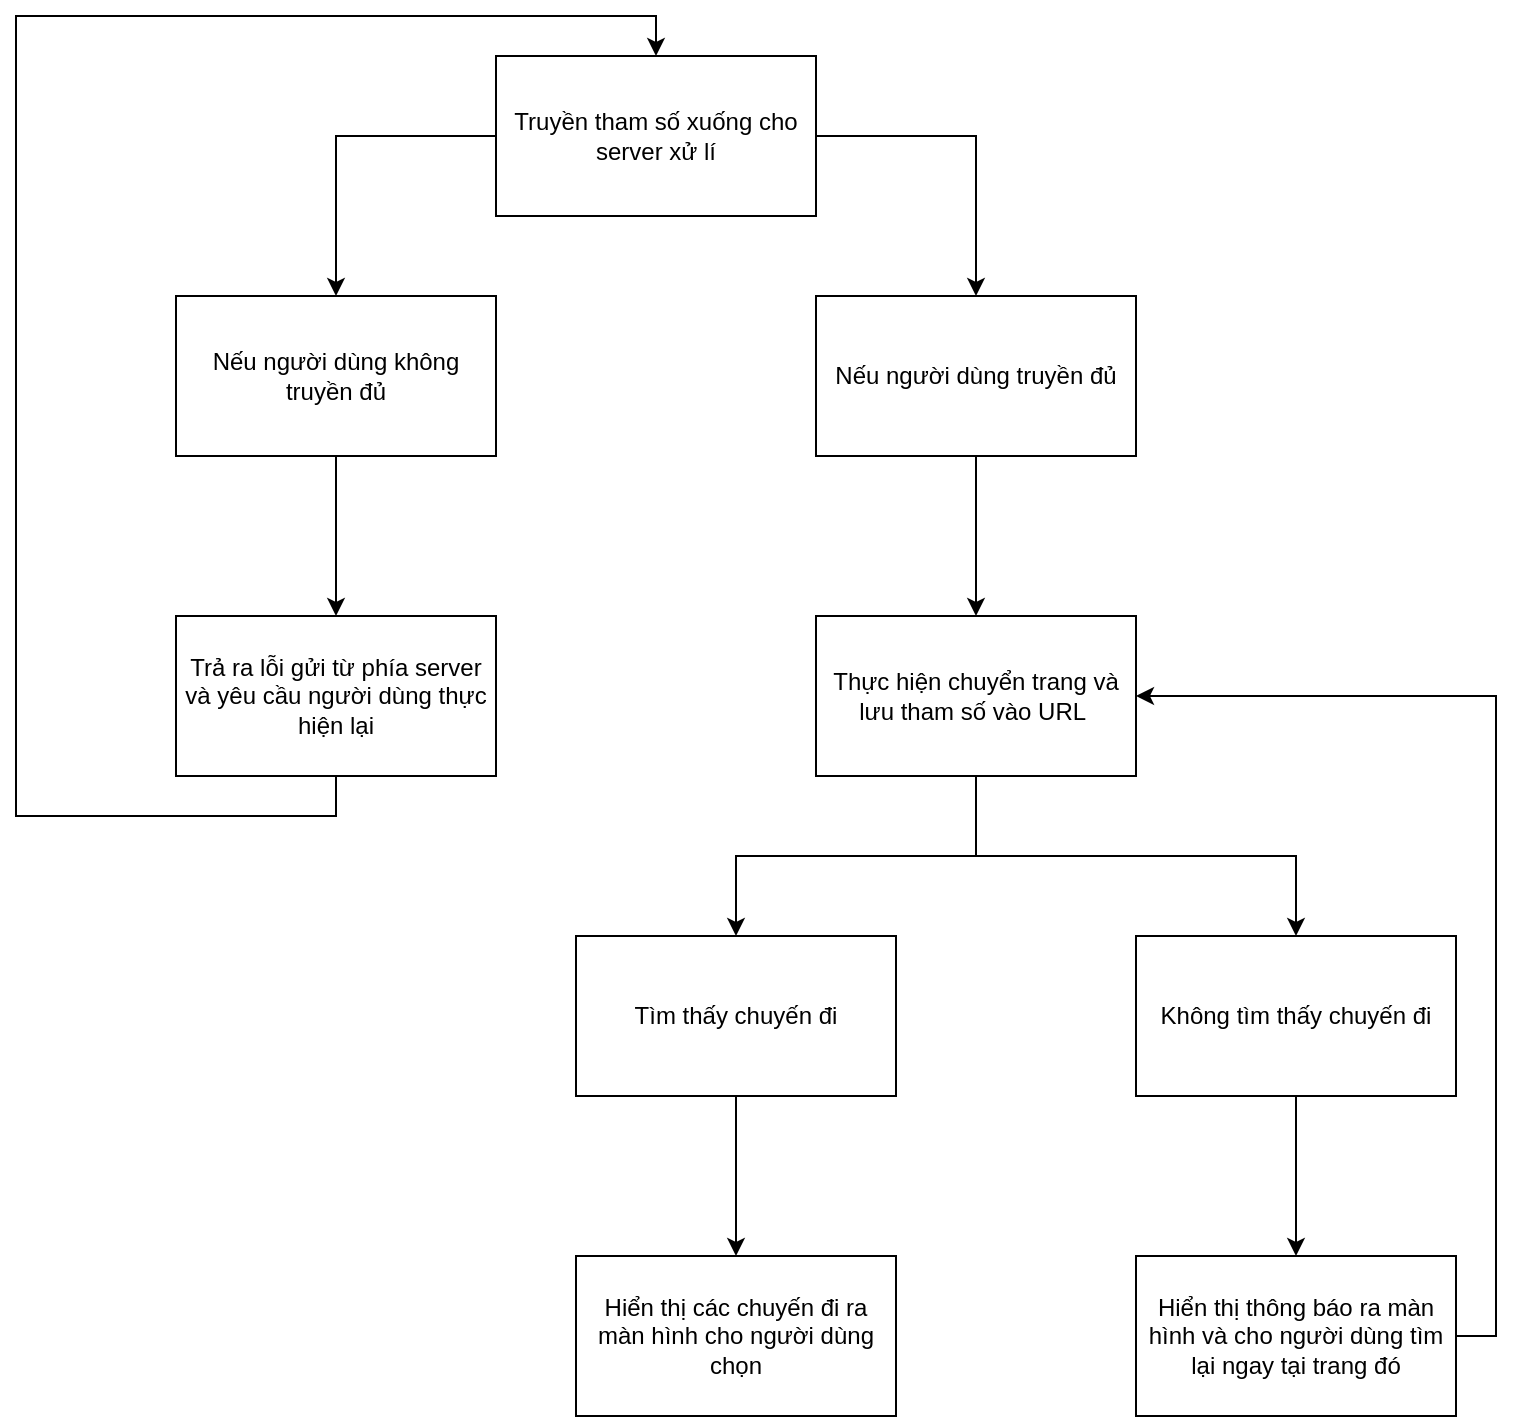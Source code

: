 <mxfile version="21.0.8" type="github">
  <diagram name="Trang-1" id="AAPdcEaoj6SRhzR8smp5">
    <mxGraphModel dx="869" dy="463" grid="1" gridSize="10" guides="1" tooltips="1" connect="1" arrows="1" fold="1" page="1" pageScale="1" pageWidth="827" pageHeight="1169" math="0" shadow="0">
      <root>
        <mxCell id="0" />
        <mxCell id="1" parent="0" />
        <mxCell id="vl57PX88IuWZj8lAuV3g-5" style="edgeStyle=orthogonalEdgeStyle;rounded=0;orthogonalLoop=1;jettySize=auto;html=1;exitX=0;exitY=0.5;exitDx=0;exitDy=0;entryX=0.5;entryY=0;entryDx=0;entryDy=0;" edge="1" parent="1" source="vl57PX88IuWZj8lAuV3g-1" target="vl57PX88IuWZj8lAuV3g-4">
          <mxGeometry relative="1" as="geometry" />
        </mxCell>
        <mxCell id="vl57PX88IuWZj8lAuV3g-6" style="edgeStyle=orthogonalEdgeStyle;rounded=0;orthogonalLoop=1;jettySize=auto;html=1;exitX=1;exitY=0.5;exitDx=0;exitDy=0;entryX=0.5;entryY=0;entryDx=0;entryDy=0;" edge="1" parent="1" source="vl57PX88IuWZj8lAuV3g-1" target="vl57PX88IuWZj8lAuV3g-3">
          <mxGeometry relative="1" as="geometry" />
        </mxCell>
        <mxCell id="vl57PX88IuWZj8lAuV3g-1" value="Truyền tham số xuống cho server xử lí" style="rounded=0;whiteSpace=wrap;html=1;" vertex="1" parent="1">
          <mxGeometry x="320" y="120" width="160" height="80" as="geometry" />
        </mxCell>
        <mxCell id="vl57PX88IuWZj8lAuV3g-10" style="edgeStyle=orthogonalEdgeStyle;rounded=0;orthogonalLoop=1;jettySize=auto;html=1;exitX=0.5;exitY=1;exitDx=0;exitDy=0;entryX=0.5;entryY=0;entryDx=0;entryDy=0;" edge="1" parent="1" source="vl57PX88IuWZj8lAuV3g-3" target="vl57PX88IuWZj8lAuV3g-9">
          <mxGeometry relative="1" as="geometry" />
        </mxCell>
        <mxCell id="vl57PX88IuWZj8lAuV3g-3" value="Nếu người dùng truyền đủ" style="rounded=0;whiteSpace=wrap;html=1;" vertex="1" parent="1">
          <mxGeometry x="480" y="240" width="160" height="80" as="geometry" />
        </mxCell>
        <mxCell id="vl57PX88IuWZj8lAuV3g-8" style="edgeStyle=orthogonalEdgeStyle;rounded=0;orthogonalLoop=1;jettySize=auto;html=1;exitX=0.5;exitY=1;exitDx=0;exitDy=0;entryX=0.5;entryY=0;entryDx=0;entryDy=0;" edge="1" parent="1" source="vl57PX88IuWZj8lAuV3g-4" target="vl57PX88IuWZj8lAuV3g-7">
          <mxGeometry relative="1" as="geometry" />
        </mxCell>
        <mxCell id="vl57PX88IuWZj8lAuV3g-4" value="Nếu người dùng không truyền đủ" style="rounded=0;whiteSpace=wrap;html=1;" vertex="1" parent="1">
          <mxGeometry x="160" y="240" width="160" height="80" as="geometry" />
        </mxCell>
        <mxCell id="vl57PX88IuWZj8lAuV3g-16" style="edgeStyle=orthogonalEdgeStyle;rounded=0;orthogonalLoop=1;jettySize=auto;html=1;exitX=0.5;exitY=1;exitDx=0;exitDy=0;entryX=0.5;entryY=0;entryDx=0;entryDy=0;" edge="1" parent="1" source="vl57PX88IuWZj8lAuV3g-7" target="vl57PX88IuWZj8lAuV3g-1">
          <mxGeometry relative="1" as="geometry">
            <Array as="points">
              <mxPoint x="240" y="500" />
              <mxPoint x="80" y="500" />
              <mxPoint x="80" y="100" />
              <mxPoint x="400" y="100" />
            </Array>
          </mxGeometry>
        </mxCell>
        <mxCell id="vl57PX88IuWZj8lAuV3g-7" value="Trả ra lỗi gửi từ phía server và yêu cầu người dùng thực hiện lại" style="rounded=0;whiteSpace=wrap;html=1;" vertex="1" parent="1">
          <mxGeometry x="160" y="400" width="160" height="80" as="geometry" />
        </mxCell>
        <mxCell id="vl57PX88IuWZj8lAuV3g-14" style="edgeStyle=orthogonalEdgeStyle;rounded=0;orthogonalLoop=1;jettySize=auto;html=1;exitX=0.5;exitY=1;exitDx=0;exitDy=0;entryX=0.5;entryY=0;entryDx=0;entryDy=0;" edge="1" parent="1" source="vl57PX88IuWZj8lAuV3g-9" target="vl57PX88IuWZj8lAuV3g-11">
          <mxGeometry relative="1" as="geometry" />
        </mxCell>
        <mxCell id="vl57PX88IuWZj8lAuV3g-15" style="edgeStyle=orthogonalEdgeStyle;rounded=0;orthogonalLoop=1;jettySize=auto;html=1;exitX=0.5;exitY=1;exitDx=0;exitDy=0;entryX=0.5;entryY=0;entryDx=0;entryDy=0;" edge="1" parent="1" source="vl57PX88IuWZj8lAuV3g-9" target="vl57PX88IuWZj8lAuV3g-12">
          <mxGeometry relative="1" as="geometry" />
        </mxCell>
        <mxCell id="vl57PX88IuWZj8lAuV3g-9" value="Thực hiện chuyển trang và lưu tham số vào URL&amp;nbsp;" style="rounded=0;whiteSpace=wrap;html=1;" vertex="1" parent="1">
          <mxGeometry x="480" y="400" width="160" height="80" as="geometry" />
        </mxCell>
        <mxCell id="vl57PX88IuWZj8lAuV3g-21" style="edgeStyle=orthogonalEdgeStyle;rounded=0;orthogonalLoop=1;jettySize=auto;html=1;exitX=0.5;exitY=1;exitDx=0;exitDy=0;entryX=0.5;entryY=0;entryDx=0;entryDy=0;" edge="1" parent="1" source="vl57PX88IuWZj8lAuV3g-11" target="vl57PX88IuWZj8lAuV3g-20">
          <mxGeometry relative="1" as="geometry" />
        </mxCell>
        <mxCell id="vl57PX88IuWZj8lAuV3g-11" value="Tìm thấy chuyến đi" style="rounded=0;whiteSpace=wrap;html=1;" vertex="1" parent="1">
          <mxGeometry x="360" y="560" width="160" height="80" as="geometry" />
        </mxCell>
        <mxCell id="vl57PX88IuWZj8lAuV3g-18" style="edgeStyle=orthogonalEdgeStyle;rounded=0;orthogonalLoop=1;jettySize=auto;html=1;exitX=0.5;exitY=1;exitDx=0;exitDy=0;entryX=0.5;entryY=0;entryDx=0;entryDy=0;" edge="1" parent="1" source="vl57PX88IuWZj8lAuV3g-12" target="vl57PX88IuWZj8lAuV3g-17">
          <mxGeometry relative="1" as="geometry" />
        </mxCell>
        <mxCell id="vl57PX88IuWZj8lAuV3g-12" value="Không tìm thấy chuyến đi" style="rounded=0;whiteSpace=wrap;html=1;" vertex="1" parent="1">
          <mxGeometry x="640" y="560" width="160" height="80" as="geometry" />
        </mxCell>
        <mxCell id="vl57PX88IuWZj8lAuV3g-19" style="edgeStyle=orthogonalEdgeStyle;rounded=0;orthogonalLoop=1;jettySize=auto;html=1;exitX=1;exitY=0.5;exitDx=0;exitDy=0;entryX=1;entryY=0.5;entryDx=0;entryDy=0;" edge="1" parent="1" source="vl57PX88IuWZj8lAuV3g-17" target="vl57PX88IuWZj8lAuV3g-9">
          <mxGeometry relative="1" as="geometry" />
        </mxCell>
        <mxCell id="vl57PX88IuWZj8lAuV3g-17" value="Hiển thị thông báo ra màn hình và cho người dùng tìm lại ngay tại trang đó" style="rounded=0;whiteSpace=wrap;html=1;" vertex="1" parent="1">
          <mxGeometry x="640" y="720" width="160" height="80" as="geometry" />
        </mxCell>
        <mxCell id="vl57PX88IuWZj8lAuV3g-20" value="Hiển thị các chuyến đi ra màn hình cho người dùng chọn" style="rounded=0;whiteSpace=wrap;html=1;" vertex="1" parent="1">
          <mxGeometry x="360" y="720" width="160" height="80" as="geometry" />
        </mxCell>
      </root>
    </mxGraphModel>
  </diagram>
</mxfile>
